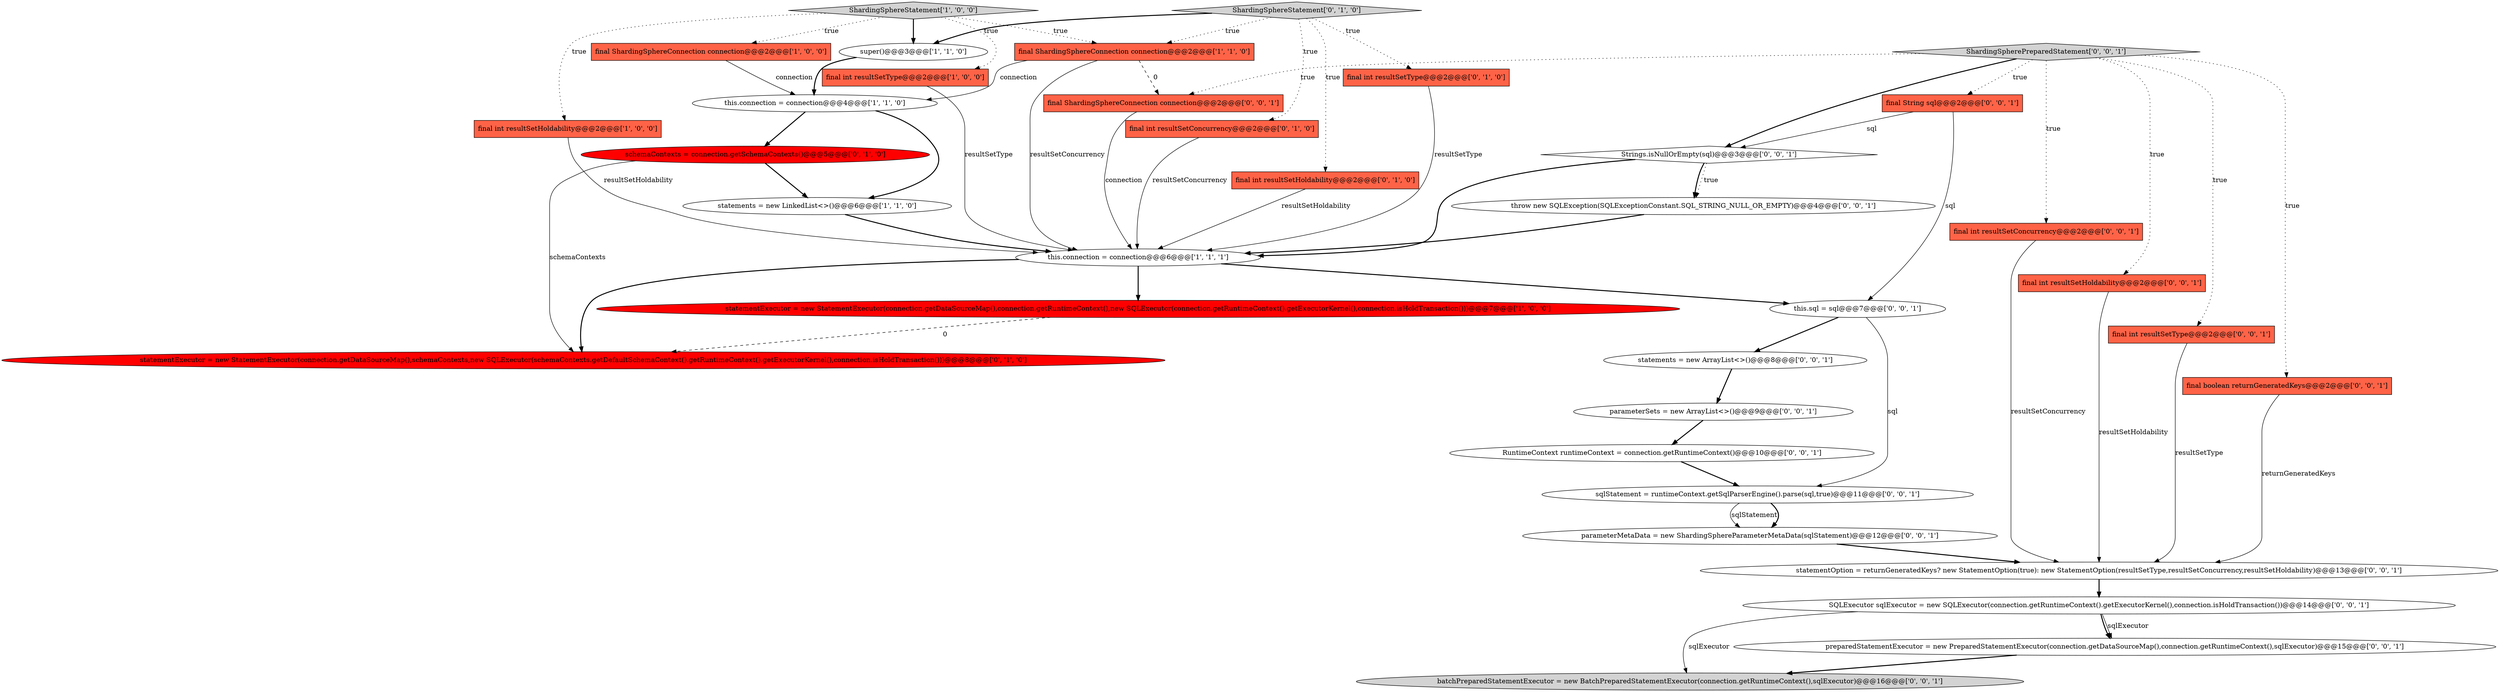digraph {
23 [style = filled, label = "RuntimeContext runtimeContext = connection.getRuntimeContext()@@@10@@@['0', '0', '1']", fillcolor = white, shape = ellipse image = "AAA0AAABBB3BBB"];
25 [style = filled, label = "parameterMetaData = new ShardingSphereParameterMetaData(sqlStatement)@@@12@@@['0', '0', '1']", fillcolor = white, shape = ellipse image = "AAA0AAABBB3BBB"];
34 [style = filled, label = "final ShardingSphereConnection connection@@@2@@@['0', '0', '1']", fillcolor = tomato, shape = box image = "AAA0AAABBB3BBB"];
4 [style = filled, label = "this.connection = connection@@@6@@@['1', '1', '1']", fillcolor = white, shape = ellipse image = "AAA0AAABBB1BBB"];
9 [style = filled, label = "this.connection = connection@@@4@@@['1', '1', '0']", fillcolor = white, shape = ellipse image = "AAA0AAABBB1BBB"];
20 [style = filled, label = "batchPreparedStatementExecutor = new BatchPreparedStatementExecutor(connection.getRuntimeContext(),sqlExecutor)@@@16@@@['0', '0', '1']", fillcolor = lightgray, shape = ellipse image = "AAA0AAABBB3BBB"];
28 [style = filled, label = "final int resultSetConcurrency@@@2@@@['0', '0', '1']", fillcolor = tomato, shape = box image = "AAA0AAABBB3BBB"];
30 [style = filled, label = "SQLExecutor sqlExecutor = new SQLExecutor(connection.getRuntimeContext().getExecutorKernel(),connection.isHoldTransaction())@@@14@@@['0', '0', '1']", fillcolor = white, shape = ellipse image = "AAA0AAABBB3BBB"];
15 [style = filled, label = "statementExecutor = new StatementExecutor(connection.getDataSourceMap(),schemaContexts,new SQLExecutor(schemaContexts.getDefaultSchemaContext().getRuntimeContext().getExecutorKernel(),connection.isHoldTransaction()))@@@8@@@['0', '1', '0']", fillcolor = red, shape = ellipse image = "AAA1AAABBB2BBB"];
7 [style = filled, label = "final ShardingSphereConnection connection@@@2@@@['1', '1', '0']", fillcolor = tomato, shape = box image = "AAA0AAABBB1BBB"];
17 [style = filled, label = "final int resultSetHoldability@@@2@@@['0', '0', '1']", fillcolor = tomato, shape = box image = "AAA0AAABBB3BBB"];
2 [style = filled, label = "final ShardingSphereConnection connection@@@2@@@['1', '0', '0']", fillcolor = tomato, shape = box image = "AAA0AAABBB1BBB"];
32 [style = filled, label = "statements = new ArrayList<>()@@@8@@@['0', '0', '1']", fillcolor = white, shape = ellipse image = "AAA0AAABBB3BBB"];
33 [style = filled, label = "this.sql = sql@@@7@@@['0', '0', '1']", fillcolor = white, shape = ellipse image = "AAA0AAABBB3BBB"];
13 [style = filled, label = "ShardingSphereStatement['0', '1', '0']", fillcolor = lightgray, shape = diamond image = "AAA0AAABBB2BBB"];
5 [style = filled, label = "super()@@@3@@@['1', '1', '0']", fillcolor = white, shape = ellipse image = "AAA0AAABBB1BBB"];
29 [style = filled, label = "parameterSets = new ArrayList<>()@@@9@@@['0', '0', '1']", fillcolor = white, shape = ellipse image = "AAA0AAABBB3BBB"];
14 [style = filled, label = "schemaContexts = connection.getSchemaContexts()@@@5@@@['0', '1', '0']", fillcolor = red, shape = ellipse image = "AAA1AAABBB2BBB"];
18 [style = filled, label = "preparedStatementExecutor = new PreparedStatementExecutor(connection.getDataSourceMap(),connection.getRuntimeContext(),sqlExecutor)@@@15@@@['0', '0', '1']", fillcolor = white, shape = ellipse image = "AAA0AAABBB3BBB"];
21 [style = filled, label = "final int resultSetType@@@2@@@['0', '0', '1']", fillcolor = tomato, shape = box image = "AAA0AAABBB3BBB"];
6 [style = filled, label = "final int resultSetType@@@2@@@['1', '0', '0']", fillcolor = tomato, shape = box image = "AAA0AAABBB1BBB"];
19 [style = filled, label = "ShardingSpherePreparedStatement['0', '0', '1']", fillcolor = lightgray, shape = diamond image = "AAA0AAABBB3BBB"];
24 [style = filled, label = "sqlStatement = runtimeContext.getSqlParserEngine().parse(sql,true)@@@11@@@['0', '0', '1']", fillcolor = white, shape = ellipse image = "AAA0AAABBB3BBB"];
22 [style = filled, label = "final boolean returnGeneratedKeys@@@2@@@['0', '0', '1']", fillcolor = tomato, shape = box image = "AAA0AAABBB3BBB"];
1 [style = filled, label = "statementExecutor = new StatementExecutor(connection.getDataSourceMap(),connection.getRuntimeContext(),new SQLExecutor(connection.getRuntimeContext().getExecutorKernel(),connection.isHoldTransaction()))@@@7@@@['1', '0', '0']", fillcolor = red, shape = ellipse image = "AAA1AAABBB1BBB"];
3 [style = filled, label = "statements = new LinkedList<>()@@@6@@@['1', '1', '0']", fillcolor = white, shape = ellipse image = "AAA0AAABBB1BBB"];
12 [style = filled, label = "final int resultSetHoldability@@@2@@@['0', '1', '0']", fillcolor = tomato, shape = box image = "AAA0AAABBB2BBB"];
26 [style = filled, label = "statementOption = returnGeneratedKeys? new StatementOption(true): new StatementOption(resultSetType,resultSetConcurrency,resultSetHoldability)@@@13@@@['0', '0', '1']", fillcolor = white, shape = ellipse image = "AAA0AAABBB3BBB"];
10 [style = filled, label = "final int resultSetType@@@2@@@['0', '1', '0']", fillcolor = tomato, shape = box image = "AAA0AAABBB2BBB"];
16 [style = filled, label = "Strings.isNullOrEmpty(sql)@@@3@@@['0', '0', '1']", fillcolor = white, shape = diamond image = "AAA0AAABBB3BBB"];
31 [style = filled, label = "final String sql@@@2@@@['0', '0', '1']", fillcolor = tomato, shape = box image = "AAA0AAABBB3BBB"];
11 [style = filled, label = "final int resultSetConcurrency@@@2@@@['0', '1', '0']", fillcolor = tomato, shape = box image = "AAA0AAABBB2BBB"];
0 [style = filled, label = "final int resultSetHoldability@@@2@@@['1', '0', '0']", fillcolor = tomato, shape = box image = "AAA0AAABBB1BBB"];
27 [style = filled, label = "throw new SQLException(SQLExceptionConstant.SQL_STRING_NULL_OR_EMPTY)@@@4@@@['0', '0', '1']", fillcolor = white, shape = ellipse image = "AAA0AAABBB3BBB"];
8 [style = filled, label = "ShardingSphereStatement['1', '0', '0']", fillcolor = lightgray, shape = diamond image = "AAA0AAABBB1BBB"];
34->4 [style = solid, label="connection"];
14->3 [style = bold, label=""];
19->34 [style = dotted, label="true"];
30->20 [style = solid, label="sqlExecutor"];
10->4 [style = solid, label="resultSetType"];
5->9 [style = bold, label=""];
16->27 [style = bold, label=""];
13->12 [style = dotted, label="true"];
2->9 [style = solid, label="connection"];
12->4 [style = solid, label="resultSetHoldability"];
22->26 [style = solid, label="returnGeneratedKeys"];
19->17 [style = dotted, label="true"];
11->4 [style = solid, label="resultSetConcurrency"];
8->2 [style = dotted, label="true"];
1->15 [style = dashed, label="0"];
28->26 [style = solid, label="resultSetConcurrency"];
7->4 [style = solid, label="resultSetConcurrency"];
4->15 [style = bold, label=""];
8->7 [style = dotted, label="true"];
19->21 [style = dotted, label="true"];
13->7 [style = dotted, label="true"];
29->23 [style = bold, label=""];
4->33 [style = bold, label=""];
13->10 [style = dotted, label="true"];
30->18 [style = bold, label=""];
3->4 [style = bold, label=""];
31->16 [style = solid, label="sql"];
19->16 [style = bold, label=""];
26->30 [style = bold, label=""];
7->9 [style = solid, label="connection"];
32->29 [style = bold, label=""];
0->4 [style = solid, label="resultSetHoldability"];
6->4 [style = solid, label="resultSetType"];
27->4 [style = bold, label=""];
18->20 [style = bold, label=""];
23->24 [style = bold, label=""];
19->28 [style = dotted, label="true"];
14->15 [style = solid, label="schemaContexts"];
24->25 [style = solid, label="sqlStatement"];
8->6 [style = dotted, label="true"];
8->5 [style = bold, label=""];
24->25 [style = bold, label=""];
25->26 [style = bold, label=""];
19->22 [style = dotted, label="true"];
7->34 [style = dashed, label="0"];
9->14 [style = bold, label=""];
13->5 [style = bold, label=""];
9->3 [style = bold, label=""];
13->11 [style = dotted, label="true"];
33->32 [style = bold, label=""];
8->0 [style = dotted, label="true"];
4->1 [style = bold, label=""];
16->27 [style = dotted, label="true"];
16->4 [style = bold, label=""];
33->24 [style = solid, label="sql"];
21->26 [style = solid, label="resultSetType"];
19->31 [style = dotted, label="true"];
17->26 [style = solid, label="resultSetHoldability"];
31->33 [style = solid, label="sql"];
30->18 [style = solid, label="sqlExecutor"];
}
